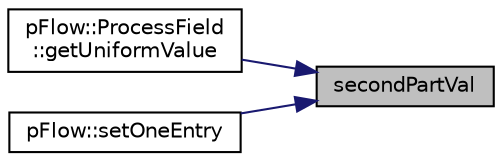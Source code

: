 digraph "secondPartVal"
{
 // LATEX_PDF_SIZE
  edge [fontname="Helvetica",fontsize="10",labelfontname="Helvetica",labelfontsize="10"];
  node [fontname="Helvetica",fontsize="10",shape=record];
  rankdir="RL";
  Node1 [label="secondPartVal",height=0.2,width=0.4,color="black", fillcolor="grey75", style="filled", fontcolor="black",tooltip=" "];
  Node1 -> Node2 [dir="back",color="midnightblue",fontsize="10",style="solid",fontname="Helvetica"];
  Node2 [label="pFlow::ProcessField\l::getUniformValue",height=0.2,width=0.4,color="black", fillcolor="white", style="filled",URL="$classpFlow_1_1ProcessField.html#ad6e04bef1eefda1226640fc5703658bf",tooltip=" "];
  Node1 -> Node3 [dir="back",color="midnightblue",fontsize="10",style="solid",fontname="Helvetica"];
  Node3 [label="pFlow::setOneEntry",height=0.2,width=0.4,color="black", fillcolor="white", style="filled",URL="$namespacepFlow.html#abd6cccd4576e440d6e6c599f9c24d7fb",tooltip=" "];
}
